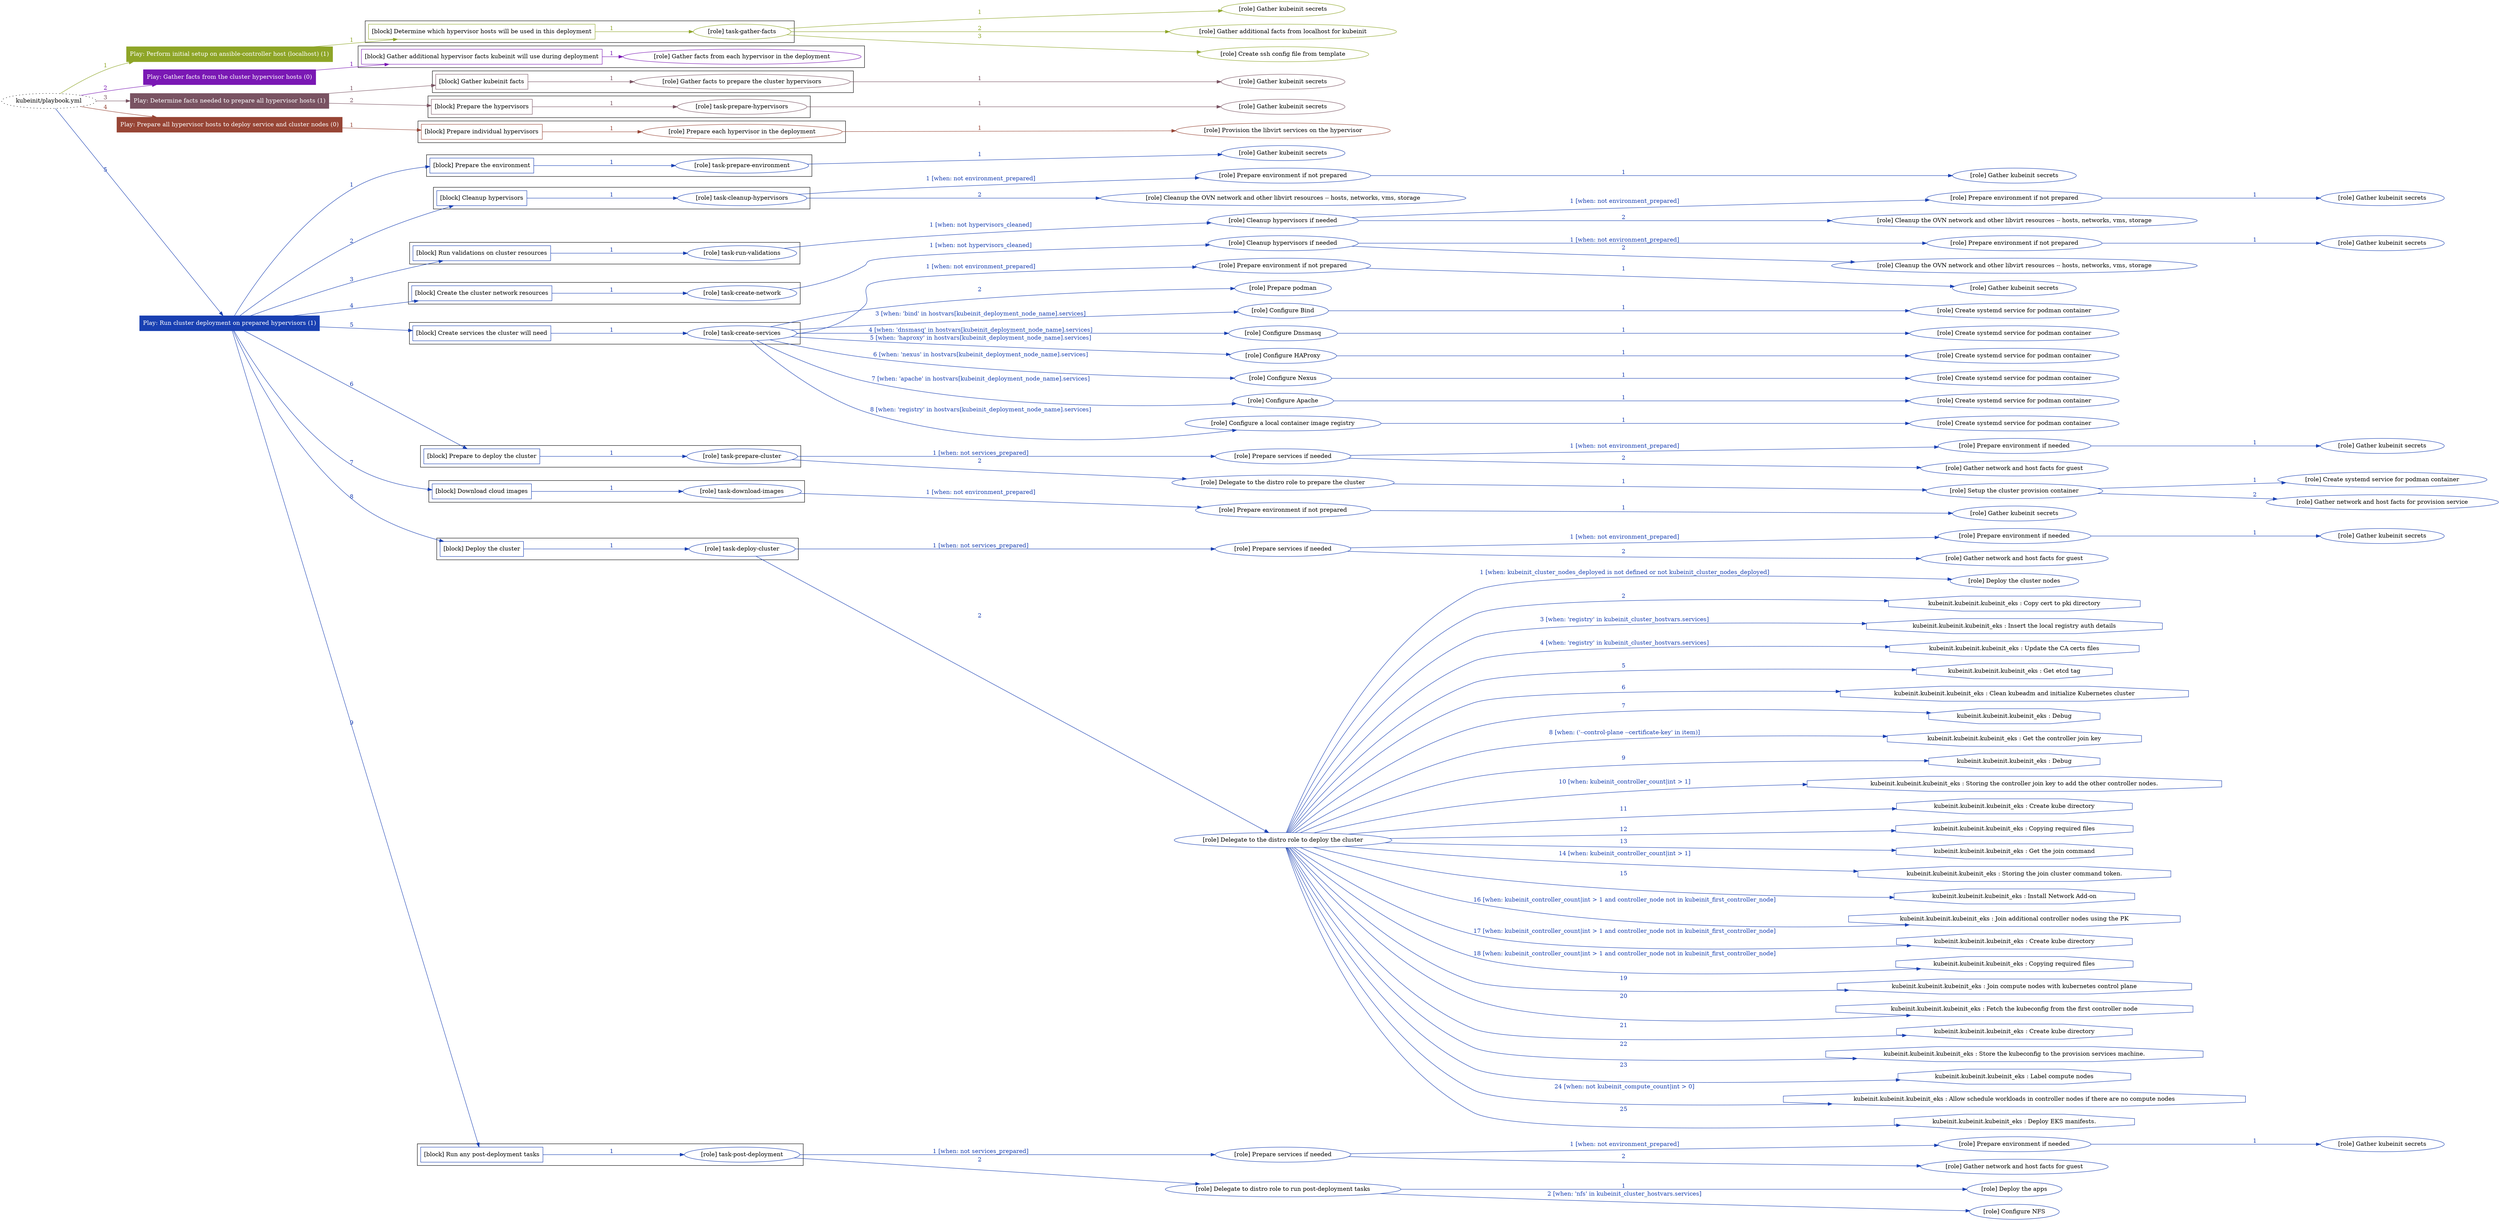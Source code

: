 digraph {
	graph [concentrate=true ordering=in rankdir=LR ratio=fill]
	edge [esep=5 sep=10]
	"kubeinit/playbook.yml" [URL="/home/runner/work/kubeinit/kubeinit/kubeinit/playbook.yml" id=playbook_29ca4cd9 style=dotted]
	play_3d5a1857 [label="Play: Perform initial setup on ansible-controller host (localhost) (1)" URL="/home/runner/work/kubeinit/kubeinit/kubeinit/playbook.yml" color="#8ea527" fontcolor="#ffffff" id=play_3d5a1857 shape=box style=filled tooltip=localhost]
	"kubeinit/playbook.yml" -> play_3d5a1857 [label="1 " color="#8ea527" fontcolor="#8ea527" id=edge_6394eebc labeltooltip="1 " tooltip="1 "]
	subgraph "Gather kubeinit secrets" {
		role_72fab502 [label="[role] Gather kubeinit secrets" URL="/home/runner/.ansible/collections/ansible_collections/kubeinit/kubeinit/roles/kubeinit_prepare/tasks/build_hypervisors_group.yml" color="#8ea527" id=role_72fab502 tooltip="Gather kubeinit secrets"]
	}
	subgraph "Gather additional facts from localhost for kubeinit" {
		role_3a3b3b31 [label="[role] Gather additional facts from localhost for kubeinit" URL="/home/runner/.ansible/collections/ansible_collections/kubeinit/kubeinit/roles/kubeinit_prepare/tasks/build_hypervisors_group.yml" color="#8ea527" id=role_3a3b3b31 tooltip="Gather additional facts from localhost for kubeinit"]
	}
	subgraph "Create ssh config file from template" {
		role_1f1757b6 [label="[role] Create ssh config file from template" URL="/home/runner/.ansible/collections/ansible_collections/kubeinit/kubeinit/roles/kubeinit_prepare/tasks/build_hypervisors_group.yml" color="#8ea527" id=role_1f1757b6 tooltip="Create ssh config file from template"]
	}
	subgraph "task-gather-facts" {
		role_aaa09e05 [label="[role] task-gather-facts" URL="/home/runner/work/kubeinit/kubeinit/kubeinit/playbook.yml" color="#8ea527" id=role_aaa09e05 tooltip="task-gather-facts"]
		role_aaa09e05 -> role_72fab502 [label="1 " color="#8ea527" fontcolor="#8ea527" id=edge_c354a0cc labeltooltip="1 " tooltip="1 "]
		role_aaa09e05 -> role_3a3b3b31 [label="2 " color="#8ea527" fontcolor="#8ea527" id=edge_5483478b labeltooltip="2 " tooltip="2 "]
		role_aaa09e05 -> role_1f1757b6 [label="3 " color="#8ea527" fontcolor="#8ea527" id=edge_717ff3f2 labeltooltip="3 " tooltip="3 "]
	}
	subgraph "Play: Perform initial setup on ansible-controller host (localhost) (1)" {
		play_3d5a1857 -> block_cd3772d8 [label=1 color="#8ea527" fontcolor="#8ea527" id=edge_b5a26d00 labeltooltip=1 tooltip=1]
		subgraph cluster_block_cd3772d8 {
			block_cd3772d8 [label="[block] Determine which hypervisor hosts will be used in this deployment" URL="/home/runner/work/kubeinit/kubeinit/kubeinit/playbook.yml" color="#8ea527" id=block_cd3772d8 labeltooltip="Determine which hypervisor hosts will be used in this deployment" shape=box tooltip="Determine which hypervisor hosts will be used in this deployment"]
			block_cd3772d8 -> role_aaa09e05 [label="1 " color="#8ea527" fontcolor="#8ea527" id=edge_0a2c9446 labeltooltip="1 " tooltip="1 "]
		}
	}
	play_4554ae35 [label="Play: Gather facts from the cluster hypervisor hosts (0)" URL="/home/runner/work/kubeinit/kubeinit/kubeinit/playbook.yml" color="#7a18b4" fontcolor="#ffffff" id=play_4554ae35 shape=box style=filled tooltip="Play: Gather facts from the cluster hypervisor hosts (0)"]
	"kubeinit/playbook.yml" -> play_4554ae35 [label="2 " color="#7a18b4" fontcolor="#7a18b4" id=edge_63669616 labeltooltip="2 " tooltip="2 "]
	subgraph "Gather facts from each hypervisor in the deployment" {
		role_29f1293f [label="[role] Gather facts from each hypervisor in the deployment" URL="/home/runner/work/kubeinit/kubeinit/kubeinit/playbook.yml" color="#7a18b4" id=role_29f1293f tooltip="Gather facts from each hypervisor in the deployment"]
	}
	subgraph "Play: Gather facts from the cluster hypervisor hosts (0)" {
		play_4554ae35 -> block_379b1a71 [label=1 color="#7a18b4" fontcolor="#7a18b4" id=edge_f9f6528d labeltooltip=1 tooltip=1]
		subgraph cluster_block_379b1a71 {
			block_379b1a71 [label="[block] Gather additional hypervisor facts kubeinit will use during deployment" URL="/home/runner/work/kubeinit/kubeinit/kubeinit/playbook.yml" color="#7a18b4" id=block_379b1a71 labeltooltip="Gather additional hypervisor facts kubeinit will use during deployment" shape=box tooltip="Gather additional hypervisor facts kubeinit will use during deployment"]
			block_379b1a71 -> role_29f1293f [label="1 " color="#7a18b4" fontcolor="#7a18b4" id=edge_10df6543 labeltooltip="1 " tooltip="1 "]
		}
	}
	play_1827e690 [label="Play: Determine facts needed to prepare all hypervisor hosts (1)" URL="/home/runner/work/kubeinit/kubeinit/kubeinit/playbook.yml" color="#795362" fontcolor="#ffffff" id=play_1827e690 shape=box style=filled tooltip=localhost]
	"kubeinit/playbook.yml" -> play_1827e690 [label="3 " color="#795362" fontcolor="#795362" id=edge_427cfd6c labeltooltip="3 " tooltip="3 "]
	subgraph "Gather kubeinit secrets" {
		role_e02d21ae [label="[role] Gather kubeinit secrets" URL="/home/runner/.ansible/collections/ansible_collections/kubeinit/kubeinit/roles/kubeinit_prepare/tasks/gather_kubeinit_facts.yml" color="#795362" id=role_e02d21ae tooltip="Gather kubeinit secrets"]
	}
	subgraph "Gather facts to prepare the cluster hypervisors" {
		role_54760cf8 [label="[role] Gather facts to prepare the cluster hypervisors" URL="/home/runner/work/kubeinit/kubeinit/kubeinit/playbook.yml" color="#795362" id=role_54760cf8 tooltip="Gather facts to prepare the cluster hypervisors"]
		role_54760cf8 -> role_e02d21ae [label="1 " color="#795362" fontcolor="#795362" id=edge_a54706fb labeltooltip="1 " tooltip="1 "]
	}
	subgraph "Gather kubeinit secrets" {
		role_6067c5c1 [label="[role] Gather kubeinit secrets" URL="/home/runner/.ansible/collections/ansible_collections/kubeinit/kubeinit/roles/kubeinit_prepare/tasks/gather_kubeinit_facts.yml" color="#795362" id=role_6067c5c1 tooltip="Gather kubeinit secrets"]
	}
	subgraph "task-prepare-hypervisors" {
		role_5fdf0e22 [label="[role] task-prepare-hypervisors" URL="/home/runner/work/kubeinit/kubeinit/kubeinit/playbook.yml" color="#795362" id=role_5fdf0e22 tooltip="task-prepare-hypervisors"]
		role_5fdf0e22 -> role_6067c5c1 [label="1 " color="#795362" fontcolor="#795362" id=edge_72318783 labeltooltip="1 " tooltip="1 "]
	}
	subgraph "Play: Determine facts needed to prepare all hypervisor hosts (1)" {
		play_1827e690 -> block_e765e6a9 [label=1 color="#795362" fontcolor="#795362" id=edge_85998053 labeltooltip=1 tooltip=1]
		subgraph cluster_block_e765e6a9 {
			block_e765e6a9 [label="[block] Gather kubeinit facts" URL="/home/runner/work/kubeinit/kubeinit/kubeinit/playbook.yml" color="#795362" id=block_e765e6a9 labeltooltip="Gather kubeinit facts" shape=box tooltip="Gather kubeinit facts"]
			block_e765e6a9 -> role_54760cf8 [label="1 " color="#795362" fontcolor="#795362" id=edge_0ad1c675 labeltooltip="1 " tooltip="1 "]
		}
		play_1827e690 -> block_63b2f033 [label=2 color="#795362" fontcolor="#795362" id=edge_dd07d2e9 labeltooltip=2 tooltip=2]
		subgraph cluster_block_63b2f033 {
			block_63b2f033 [label="[block] Prepare the hypervisors" URL="/home/runner/work/kubeinit/kubeinit/kubeinit/playbook.yml" color="#795362" id=block_63b2f033 labeltooltip="Prepare the hypervisors" shape=box tooltip="Prepare the hypervisors"]
			block_63b2f033 -> role_5fdf0e22 [label="1 " color="#795362" fontcolor="#795362" id=edge_581b76e3 labeltooltip="1 " tooltip="1 "]
		}
	}
	play_c618de69 [label="Play: Prepare all hypervisor hosts to deploy service and cluster nodes (0)" URL="/home/runner/work/kubeinit/kubeinit/kubeinit/playbook.yml" color="#974535" fontcolor="#ffffff" id=play_c618de69 shape=box style=filled tooltip="Play: Prepare all hypervisor hosts to deploy service and cluster nodes (0)"]
	"kubeinit/playbook.yml" -> play_c618de69 [label="4 " color="#974535" fontcolor="#974535" id=edge_e77ba8ce labeltooltip="4 " tooltip="4 "]
	subgraph "Provision the libvirt services on the hypervisor" {
		role_5dae4395 [label="[role] Provision the libvirt services on the hypervisor" URL="/home/runner/.ansible/collections/ansible_collections/kubeinit/kubeinit/roles/kubeinit_prepare/tasks/prepare_hypervisor.yml" color="#974535" id=role_5dae4395 tooltip="Provision the libvirt services on the hypervisor"]
	}
	subgraph "Prepare each hypervisor in the deployment" {
		role_e7e10e43 [label="[role] Prepare each hypervisor in the deployment" URL="/home/runner/work/kubeinit/kubeinit/kubeinit/playbook.yml" color="#974535" id=role_e7e10e43 tooltip="Prepare each hypervisor in the deployment"]
		role_e7e10e43 -> role_5dae4395 [label="1 " color="#974535" fontcolor="#974535" id=edge_8426caf3 labeltooltip="1 " tooltip="1 "]
	}
	subgraph "Play: Prepare all hypervisor hosts to deploy service and cluster nodes (0)" {
		play_c618de69 -> block_e85cebc0 [label=1 color="#974535" fontcolor="#974535" id=edge_2476a440 labeltooltip=1 tooltip=1]
		subgraph cluster_block_e85cebc0 {
			block_e85cebc0 [label="[block] Prepare individual hypervisors" URL="/home/runner/work/kubeinit/kubeinit/kubeinit/playbook.yml" color="#974535" id=block_e85cebc0 labeltooltip="Prepare individual hypervisors" shape=box tooltip="Prepare individual hypervisors"]
			block_e85cebc0 -> role_e7e10e43 [label="1 " color="#974535" fontcolor="#974535" id=edge_3ba0ae96 labeltooltip="1 " tooltip="1 "]
		}
	}
	play_0705a66b [label="Play: Run cluster deployment on prepared hypervisors (1)" URL="/home/runner/work/kubeinit/kubeinit/kubeinit/playbook.yml" color="#1940b2" fontcolor="#ffffff" id=play_0705a66b shape=box style=filled tooltip=localhost]
	"kubeinit/playbook.yml" -> play_0705a66b [label="5 " color="#1940b2" fontcolor="#1940b2" id=edge_bbf7c382 labeltooltip="5 " tooltip="5 "]
	subgraph "Gather kubeinit secrets" {
		role_abcb3db8 [label="[role] Gather kubeinit secrets" URL="/home/runner/.ansible/collections/ansible_collections/kubeinit/kubeinit/roles/kubeinit_prepare/tasks/gather_kubeinit_facts.yml" color="#1940b2" id=role_abcb3db8 tooltip="Gather kubeinit secrets"]
	}
	subgraph "task-prepare-environment" {
		role_6ffacb42 [label="[role] task-prepare-environment" URL="/home/runner/work/kubeinit/kubeinit/kubeinit/playbook.yml" color="#1940b2" id=role_6ffacb42 tooltip="task-prepare-environment"]
		role_6ffacb42 -> role_abcb3db8 [label="1 " color="#1940b2" fontcolor="#1940b2" id=edge_e7343723 labeltooltip="1 " tooltip="1 "]
	}
	subgraph "Gather kubeinit secrets" {
		role_d2dd2dbd [label="[role] Gather kubeinit secrets" URL="/home/runner/.ansible/collections/ansible_collections/kubeinit/kubeinit/roles/kubeinit_prepare/tasks/gather_kubeinit_facts.yml" color="#1940b2" id=role_d2dd2dbd tooltip="Gather kubeinit secrets"]
	}
	subgraph "Prepare environment if not prepared" {
		role_e0dcfa1b [label="[role] Prepare environment if not prepared" URL="/home/runner/.ansible/collections/ansible_collections/kubeinit/kubeinit/roles/kubeinit_prepare/tasks/cleanup_hypervisors.yml" color="#1940b2" id=role_e0dcfa1b tooltip="Prepare environment if not prepared"]
		role_e0dcfa1b -> role_d2dd2dbd [label="1 " color="#1940b2" fontcolor="#1940b2" id=edge_0a3af68a labeltooltip="1 " tooltip="1 "]
	}
	subgraph "Cleanup the OVN network and other libvirt resources -- hosts, networks, vms, storage" {
		role_42e24d68 [label="[role] Cleanup the OVN network and other libvirt resources -- hosts, networks, vms, storage" URL="/home/runner/.ansible/collections/ansible_collections/kubeinit/kubeinit/roles/kubeinit_prepare/tasks/cleanup_hypervisors.yml" color="#1940b2" id=role_42e24d68 tooltip="Cleanup the OVN network and other libvirt resources -- hosts, networks, vms, storage"]
	}
	subgraph "task-cleanup-hypervisors" {
		role_a91f6fc9 [label="[role] task-cleanup-hypervisors" URL="/home/runner/work/kubeinit/kubeinit/kubeinit/playbook.yml" color="#1940b2" id=role_a91f6fc9 tooltip="task-cleanup-hypervisors"]
		role_a91f6fc9 -> role_e0dcfa1b [label="1 [when: not environment_prepared]" color="#1940b2" fontcolor="#1940b2" id=edge_eb9a8198 labeltooltip="1 [when: not environment_prepared]" tooltip="1 [when: not environment_prepared]"]
		role_a91f6fc9 -> role_42e24d68 [label="2 " color="#1940b2" fontcolor="#1940b2" id=edge_1f4c3b9a labeltooltip="2 " tooltip="2 "]
	}
	subgraph "Gather kubeinit secrets" {
		role_bf1a17be [label="[role] Gather kubeinit secrets" URL="/home/runner/.ansible/collections/ansible_collections/kubeinit/kubeinit/roles/kubeinit_prepare/tasks/gather_kubeinit_facts.yml" color="#1940b2" id=role_bf1a17be tooltip="Gather kubeinit secrets"]
	}
	subgraph "Prepare environment if not prepared" {
		role_5782a5eb [label="[role] Prepare environment if not prepared" URL="/home/runner/.ansible/collections/ansible_collections/kubeinit/kubeinit/roles/kubeinit_prepare/tasks/cleanup_hypervisors.yml" color="#1940b2" id=role_5782a5eb tooltip="Prepare environment if not prepared"]
		role_5782a5eb -> role_bf1a17be [label="1 " color="#1940b2" fontcolor="#1940b2" id=edge_faa1b5e4 labeltooltip="1 " tooltip="1 "]
	}
	subgraph "Cleanup the OVN network and other libvirt resources -- hosts, networks, vms, storage" {
		role_ddae7e93 [label="[role] Cleanup the OVN network and other libvirt resources -- hosts, networks, vms, storage" URL="/home/runner/.ansible/collections/ansible_collections/kubeinit/kubeinit/roles/kubeinit_prepare/tasks/cleanup_hypervisors.yml" color="#1940b2" id=role_ddae7e93 tooltip="Cleanup the OVN network and other libvirt resources -- hosts, networks, vms, storage"]
	}
	subgraph "Cleanup hypervisors if needed" {
		role_8f67674a [label="[role] Cleanup hypervisors if needed" URL="/home/runner/.ansible/collections/ansible_collections/kubeinit/kubeinit/roles/kubeinit_validations/tasks/main.yml" color="#1940b2" id=role_8f67674a tooltip="Cleanup hypervisors if needed"]
		role_8f67674a -> role_5782a5eb [label="1 [when: not environment_prepared]" color="#1940b2" fontcolor="#1940b2" id=edge_71350270 labeltooltip="1 [when: not environment_prepared]" tooltip="1 [when: not environment_prepared]"]
		role_8f67674a -> role_ddae7e93 [label="2 " color="#1940b2" fontcolor="#1940b2" id=edge_d9a818cf labeltooltip="2 " tooltip="2 "]
	}
	subgraph "task-run-validations" {
		role_83827262 [label="[role] task-run-validations" URL="/home/runner/work/kubeinit/kubeinit/kubeinit/playbook.yml" color="#1940b2" id=role_83827262 tooltip="task-run-validations"]
		role_83827262 -> role_8f67674a [label="1 [when: not hypervisors_cleaned]" color="#1940b2" fontcolor="#1940b2" id=edge_774f24e4 labeltooltip="1 [when: not hypervisors_cleaned]" tooltip="1 [when: not hypervisors_cleaned]"]
	}
	subgraph "Gather kubeinit secrets" {
		role_91630d3d [label="[role] Gather kubeinit secrets" URL="/home/runner/.ansible/collections/ansible_collections/kubeinit/kubeinit/roles/kubeinit_prepare/tasks/gather_kubeinit_facts.yml" color="#1940b2" id=role_91630d3d tooltip="Gather kubeinit secrets"]
	}
	subgraph "Prepare environment if not prepared" {
		role_1c71edec [label="[role] Prepare environment if not prepared" URL="/home/runner/.ansible/collections/ansible_collections/kubeinit/kubeinit/roles/kubeinit_prepare/tasks/cleanup_hypervisors.yml" color="#1940b2" id=role_1c71edec tooltip="Prepare environment if not prepared"]
		role_1c71edec -> role_91630d3d [label="1 " color="#1940b2" fontcolor="#1940b2" id=edge_c1199db6 labeltooltip="1 " tooltip="1 "]
	}
	subgraph "Cleanup the OVN network and other libvirt resources -- hosts, networks, vms, storage" {
		role_92ce6604 [label="[role] Cleanup the OVN network and other libvirt resources -- hosts, networks, vms, storage" URL="/home/runner/.ansible/collections/ansible_collections/kubeinit/kubeinit/roles/kubeinit_prepare/tasks/cleanup_hypervisors.yml" color="#1940b2" id=role_92ce6604 tooltip="Cleanup the OVN network and other libvirt resources -- hosts, networks, vms, storage"]
	}
	subgraph "Cleanup hypervisors if needed" {
		role_586ebdd9 [label="[role] Cleanup hypervisors if needed" URL="/home/runner/.ansible/collections/ansible_collections/kubeinit/kubeinit/roles/kubeinit_libvirt/tasks/create_network.yml" color="#1940b2" id=role_586ebdd9 tooltip="Cleanup hypervisors if needed"]
		role_586ebdd9 -> role_1c71edec [label="1 [when: not environment_prepared]" color="#1940b2" fontcolor="#1940b2" id=edge_a561f1e5 labeltooltip="1 [when: not environment_prepared]" tooltip="1 [when: not environment_prepared]"]
		role_586ebdd9 -> role_92ce6604 [label="2 " color="#1940b2" fontcolor="#1940b2" id=edge_c472c27d labeltooltip="2 " tooltip="2 "]
	}
	subgraph "task-create-network" {
		role_ebd49ec2 [label="[role] task-create-network" URL="/home/runner/work/kubeinit/kubeinit/kubeinit/playbook.yml" color="#1940b2" id=role_ebd49ec2 tooltip="task-create-network"]
		role_ebd49ec2 -> role_586ebdd9 [label="1 [when: not hypervisors_cleaned]" color="#1940b2" fontcolor="#1940b2" id=edge_2912b774 labeltooltip="1 [when: not hypervisors_cleaned]" tooltip="1 [when: not hypervisors_cleaned]"]
	}
	subgraph "Gather kubeinit secrets" {
		role_c0da5b5c [label="[role] Gather kubeinit secrets" URL="/home/runner/.ansible/collections/ansible_collections/kubeinit/kubeinit/roles/kubeinit_prepare/tasks/gather_kubeinit_facts.yml" color="#1940b2" id=role_c0da5b5c tooltip="Gather kubeinit secrets"]
	}
	subgraph "Prepare environment if not prepared" {
		role_626e2aa3 [label="[role] Prepare environment if not prepared" URL="/home/runner/.ansible/collections/ansible_collections/kubeinit/kubeinit/roles/kubeinit_services/tasks/main.yml" color="#1940b2" id=role_626e2aa3 tooltip="Prepare environment if not prepared"]
		role_626e2aa3 -> role_c0da5b5c [label="1 " color="#1940b2" fontcolor="#1940b2" id=edge_e41402b4 labeltooltip="1 " tooltip="1 "]
	}
	subgraph "Prepare podman" {
		role_95bd23dc [label="[role] Prepare podman" URL="/home/runner/.ansible/collections/ansible_collections/kubeinit/kubeinit/roles/kubeinit_services/tasks/00_create_service_pod.yml" color="#1940b2" id=role_95bd23dc tooltip="Prepare podman"]
	}
	subgraph "Create systemd service for podman container" {
		role_f5b0c832 [label="[role] Create systemd service for podman container" URL="/home/runner/.ansible/collections/ansible_collections/kubeinit/kubeinit/roles/kubeinit_bind/tasks/main.yml" color="#1940b2" id=role_f5b0c832 tooltip="Create systemd service for podman container"]
	}
	subgraph "Configure Bind" {
		role_fc591531 [label="[role] Configure Bind" URL="/home/runner/.ansible/collections/ansible_collections/kubeinit/kubeinit/roles/kubeinit_services/tasks/start_services_containers.yml" color="#1940b2" id=role_fc591531 tooltip="Configure Bind"]
		role_fc591531 -> role_f5b0c832 [label="1 " color="#1940b2" fontcolor="#1940b2" id=edge_1a9002d6 labeltooltip="1 " tooltip="1 "]
	}
	subgraph "Create systemd service for podman container" {
		role_0e50c23f [label="[role] Create systemd service for podman container" URL="/home/runner/.ansible/collections/ansible_collections/kubeinit/kubeinit/roles/kubeinit_dnsmasq/tasks/main.yml" color="#1940b2" id=role_0e50c23f tooltip="Create systemd service for podman container"]
	}
	subgraph "Configure Dnsmasq" {
		role_01da54ac [label="[role] Configure Dnsmasq" URL="/home/runner/.ansible/collections/ansible_collections/kubeinit/kubeinit/roles/kubeinit_services/tasks/start_services_containers.yml" color="#1940b2" id=role_01da54ac tooltip="Configure Dnsmasq"]
		role_01da54ac -> role_0e50c23f [label="1 " color="#1940b2" fontcolor="#1940b2" id=edge_a12ca897 labeltooltip="1 " tooltip="1 "]
	}
	subgraph "Create systemd service for podman container" {
		role_27b9a8bd [label="[role] Create systemd service for podman container" URL="/home/runner/.ansible/collections/ansible_collections/kubeinit/kubeinit/roles/kubeinit_haproxy/tasks/main.yml" color="#1940b2" id=role_27b9a8bd tooltip="Create systemd service for podman container"]
	}
	subgraph "Configure HAProxy" {
		role_d4816d55 [label="[role] Configure HAProxy" URL="/home/runner/.ansible/collections/ansible_collections/kubeinit/kubeinit/roles/kubeinit_services/tasks/start_services_containers.yml" color="#1940b2" id=role_d4816d55 tooltip="Configure HAProxy"]
		role_d4816d55 -> role_27b9a8bd [label="1 " color="#1940b2" fontcolor="#1940b2" id=edge_32962948 labeltooltip="1 " tooltip="1 "]
	}
	subgraph "Create systemd service for podman container" {
		role_4769f84b [label="[role] Create systemd service for podman container" URL="/home/runner/.ansible/collections/ansible_collections/kubeinit/kubeinit/roles/kubeinit_nexus/tasks/main.yml" color="#1940b2" id=role_4769f84b tooltip="Create systemd service for podman container"]
	}
	subgraph "Configure Nexus" {
		role_8370f97c [label="[role] Configure Nexus" URL="/home/runner/.ansible/collections/ansible_collections/kubeinit/kubeinit/roles/kubeinit_services/tasks/start_services_containers.yml" color="#1940b2" id=role_8370f97c tooltip="Configure Nexus"]
		role_8370f97c -> role_4769f84b [label="1 " color="#1940b2" fontcolor="#1940b2" id=edge_574c71ad labeltooltip="1 " tooltip="1 "]
	}
	subgraph "Create systemd service for podman container" {
		role_ae7cb3c3 [label="[role] Create systemd service for podman container" URL="/home/runner/.ansible/collections/ansible_collections/kubeinit/kubeinit/roles/kubeinit_apache/tasks/main.yml" color="#1940b2" id=role_ae7cb3c3 tooltip="Create systemd service for podman container"]
	}
	subgraph "Configure Apache" {
		role_79cbee69 [label="[role] Configure Apache" URL="/home/runner/.ansible/collections/ansible_collections/kubeinit/kubeinit/roles/kubeinit_services/tasks/start_services_containers.yml" color="#1940b2" id=role_79cbee69 tooltip="Configure Apache"]
		role_79cbee69 -> role_ae7cb3c3 [label="1 " color="#1940b2" fontcolor="#1940b2" id=edge_9ea30af2 labeltooltip="1 " tooltip="1 "]
	}
	subgraph "Create systemd service for podman container" {
		role_15c459fc [label="[role] Create systemd service for podman container" URL="/home/runner/.ansible/collections/ansible_collections/kubeinit/kubeinit/roles/kubeinit_registry/tasks/main.yml" color="#1940b2" id=role_15c459fc tooltip="Create systemd service for podman container"]
	}
	subgraph "Configure a local container image registry" {
		role_d8ad779a [label="[role] Configure a local container image registry" URL="/home/runner/.ansible/collections/ansible_collections/kubeinit/kubeinit/roles/kubeinit_services/tasks/start_services_containers.yml" color="#1940b2" id=role_d8ad779a tooltip="Configure a local container image registry"]
		role_d8ad779a -> role_15c459fc [label="1 " color="#1940b2" fontcolor="#1940b2" id=edge_737e614f labeltooltip="1 " tooltip="1 "]
	}
	subgraph "task-create-services" {
		role_99aab061 [label="[role] task-create-services" URL="/home/runner/work/kubeinit/kubeinit/kubeinit/playbook.yml" color="#1940b2" id=role_99aab061 tooltip="task-create-services"]
		role_99aab061 -> role_626e2aa3 [label="1 [when: not environment_prepared]" color="#1940b2" fontcolor="#1940b2" id=edge_34d64139 labeltooltip="1 [when: not environment_prepared]" tooltip="1 [when: not environment_prepared]"]
		role_99aab061 -> role_95bd23dc [label="2 " color="#1940b2" fontcolor="#1940b2" id=edge_8a49b5d8 labeltooltip="2 " tooltip="2 "]
		role_99aab061 -> role_fc591531 [label="3 [when: 'bind' in hostvars[kubeinit_deployment_node_name].services]" color="#1940b2" fontcolor="#1940b2" id=edge_f5c2d1e9 labeltooltip="3 [when: 'bind' in hostvars[kubeinit_deployment_node_name].services]" tooltip="3 [when: 'bind' in hostvars[kubeinit_deployment_node_name].services]"]
		role_99aab061 -> role_01da54ac [label="4 [when: 'dnsmasq' in hostvars[kubeinit_deployment_node_name].services]" color="#1940b2" fontcolor="#1940b2" id=edge_ed4da5d1 labeltooltip="4 [when: 'dnsmasq' in hostvars[kubeinit_deployment_node_name].services]" tooltip="4 [when: 'dnsmasq' in hostvars[kubeinit_deployment_node_name].services]"]
		role_99aab061 -> role_d4816d55 [label="5 [when: 'haproxy' in hostvars[kubeinit_deployment_node_name].services]" color="#1940b2" fontcolor="#1940b2" id=edge_f3abba0c labeltooltip="5 [when: 'haproxy' in hostvars[kubeinit_deployment_node_name].services]" tooltip="5 [when: 'haproxy' in hostvars[kubeinit_deployment_node_name].services]"]
		role_99aab061 -> role_8370f97c [label="6 [when: 'nexus' in hostvars[kubeinit_deployment_node_name].services]" color="#1940b2" fontcolor="#1940b2" id=edge_29d098d3 labeltooltip="6 [when: 'nexus' in hostvars[kubeinit_deployment_node_name].services]" tooltip="6 [when: 'nexus' in hostvars[kubeinit_deployment_node_name].services]"]
		role_99aab061 -> role_79cbee69 [label="7 [when: 'apache' in hostvars[kubeinit_deployment_node_name].services]" color="#1940b2" fontcolor="#1940b2" id=edge_dea4516c labeltooltip="7 [when: 'apache' in hostvars[kubeinit_deployment_node_name].services]" tooltip="7 [when: 'apache' in hostvars[kubeinit_deployment_node_name].services]"]
		role_99aab061 -> role_d8ad779a [label="8 [when: 'registry' in hostvars[kubeinit_deployment_node_name].services]" color="#1940b2" fontcolor="#1940b2" id=edge_8b78f7eb labeltooltip="8 [when: 'registry' in hostvars[kubeinit_deployment_node_name].services]" tooltip="8 [when: 'registry' in hostvars[kubeinit_deployment_node_name].services]"]
	}
	subgraph "Gather kubeinit secrets" {
		role_42d0dcc0 [label="[role] Gather kubeinit secrets" URL="/home/runner/.ansible/collections/ansible_collections/kubeinit/kubeinit/roles/kubeinit_prepare/tasks/gather_kubeinit_facts.yml" color="#1940b2" id=role_42d0dcc0 tooltip="Gather kubeinit secrets"]
	}
	subgraph "Prepare environment if needed" {
		role_35b1059a [label="[role] Prepare environment if needed" URL="/home/runner/.ansible/collections/ansible_collections/kubeinit/kubeinit/roles/kubeinit_services/tasks/prepare_services.yml" color="#1940b2" id=role_35b1059a tooltip="Prepare environment if needed"]
		role_35b1059a -> role_42d0dcc0 [label="1 " color="#1940b2" fontcolor="#1940b2" id=edge_12753950 labeltooltip="1 " tooltip="1 "]
	}
	subgraph "Gather network and host facts for guest" {
		role_e53bc856 [label="[role] Gather network and host facts for guest" URL="/home/runner/.ansible/collections/ansible_collections/kubeinit/kubeinit/roles/kubeinit_services/tasks/prepare_services.yml" color="#1940b2" id=role_e53bc856 tooltip="Gather network and host facts for guest"]
	}
	subgraph "Prepare services if needed" {
		role_60014f62 [label="[role] Prepare services if needed" URL="/home/runner/.ansible/collections/ansible_collections/kubeinit/kubeinit/roles/kubeinit_prepare/tasks/prepare_cluster.yml" color="#1940b2" id=role_60014f62 tooltip="Prepare services if needed"]
		role_60014f62 -> role_35b1059a [label="1 [when: not environment_prepared]" color="#1940b2" fontcolor="#1940b2" id=edge_27d845dd labeltooltip="1 [when: not environment_prepared]" tooltip="1 [when: not environment_prepared]"]
		role_60014f62 -> role_e53bc856 [label="2 " color="#1940b2" fontcolor="#1940b2" id=edge_aa69aa0b labeltooltip="2 " tooltip="2 "]
	}
	subgraph "Create systemd service for podman container" {
		role_05035230 [label="[role] Create systemd service for podman container" URL="/home/runner/.ansible/collections/ansible_collections/kubeinit/kubeinit/roles/kubeinit_services/tasks/create_provision_container.yml" color="#1940b2" id=role_05035230 tooltip="Create systemd service for podman container"]
	}
	subgraph "Gather network and host facts for provision service" {
		role_507f1a7d [label="[role] Gather network and host facts for provision service" URL="/home/runner/.ansible/collections/ansible_collections/kubeinit/kubeinit/roles/kubeinit_services/tasks/create_provision_container.yml" color="#1940b2" id=role_507f1a7d tooltip="Gather network and host facts for provision service"]
	}
	subgraph "Setup the cluster provision container" {
		role_289bb30f [label="[role] Setup the cluster provision container" URL="/home/runner/.ansible/collections/ansible_collections/kubeinit/kubeinit/roles/kubeinit_eks/tasks/prepare_cluster.yml" color="#1940b2" id=role_289bb30f tooltip="Setup the cluster provision container"]
		role_289bb30f -> role_05035230 [label="1 " color="#1940b2" fontcolor="#1940b2" id=edge_1ad8a66b labeltooltip="1 " tooltip="1 "]
		role_289bb30f -> role_507f1a7d [label="2 " color="#1940b2" fontcolor="#1940b2" id=edge_461df4a2 labeltooltip="2 " tooltip="2 "]
	}
	subgraph "Delegate to the distro role to prepare the cluster" {
		role_c082a58c [label="[role] Delegate to the distro role to prepare the cluster" URL="/home/runner/.ansible/collections/ansible_collections/kubeinit/kubeinit/roles/kubeinit_prepare/tasks/prepare_cluster.yml" color="#1940b2" id=role_c082a58c tooltip="Delegate to the distro role to prepare the cluster"]
		role_c082a58c -> role_289bb30f [label="1 " color="#1940b2" fontcolor="#1940b2" id=edge_f1d40075 labeltooltip="1 " tooltip="1 "]
	}
	subgraph "task-prepare-cluster" {
		role_a7c897f1 [label="[role] task-prepare-cluster" URL="/home/runner/work/kubeinit/kubeinit/kubeinit/playbook.yml" color="#1940b2" id=role_a7c897f1 tooltip="task-prepare-cluster"]
		role_a7c897f1 -> role_60014f62 [label="1 [when: not services_prepared]" color="#1940b2" fontcolor="#1940b2" id=edge_109a8f11 labeltooltip="1 [when: not services_prepared]" tooltip="1 [when: not services_prepared]"]
		role_a7c897f1 -> role_c082a58c [label="2 " color="#1940b2" fontcolor="#1940b2" id=edge_6252b1aa labeltooltip="2 " tooltip="2 "]
	}
	subgraph "Gather kubeinit secrets" {
		role_7ad1a9a8 [label="[role] Gather kubeinit secrets" URL="/home/runner/.ansible/collections/ansible_collections/kubeinit/kubeinit/roles/kubeinit_prepare/tasks/gather_kubeinit_facts.yml" color="#1940b2" id=role_7ad1a9a8 tooltip="Gather kubeinit secrets"]
	}
	subgraph "Prepare environment if not prepared" {
		role_4a026aa8 [label="[role] Prepare environment if not prepared" URL="/home/runner/.ansible/collections/ansible_collections/kubeinit/kubeinit/roles/kubeinit_libvirt/tasks/download_cloud_images.yml" color="#1940b2" id=role_4a026aa8 tooltip="Prepare environment if not prepared"]
		role_4a026aa8 -> role_7ad1a9a8 [label="1 " color="#1940b2" fontcolor="#1940b2" id=edge_48bfab70 labeltooltip="1 " tooltip="1 "]
	}
	subgraph "task-download-images" {
		role_96da5460 [label="[role] task-download-images" URL="/home/runner/work/kubeinit/kubeinit/kubeinit/playbook.yml" color="#1940b2" id=role_96da5460 tooltip="task-download-images"]
		role_96da5460 -> role_4a026aa8 [label="1 [when: not environment_prepared]" color="#1940b2" fontcolor="#1940b2" id=edge_b0bc975b labeltooltip="1 [when: not environment_prepared]" tooltip="1 [when: not environment_prepared]"]
	}
	subgraph "Gather kubeinit secrets" {
		role_107a631c [label="[role] Gather kubeinit secrets" URL="/home/runner/.ansible/collections/ansible_collections/kubeinit/kubeinit/roles/kubeinit_prepare/tasks/gather_kubeinit_facts.yml" color="#1940b2" id=role_107a631c tooltip="Gather kubeinit secrets"]
	}
	subgraph "Prepare environment if needed" {
		role_d1313956 [label="[role] Prepare environment if needed" URL="/home/runner/.ansible/collections/ansible_collections/kubeinit/kubeinit/roles/kubeinit_services/tasks/prepare_services.yml" color="#1940b2" id=role_d1313956 tooltip="Prepare environment if needed"]
		role_d1313956 -> role_107a631c [label="1 " color="#1940b2" fontcolor="#1940b2" id=edge_100f2081 labeltooltip="1 " tooltip="1 "]
	}
	subgraph "Gather network and host facts for guest" {
		role_b3d1ba01 [label="[role] Gather network and host facts for guest" URL="/home/runner/.ansible/collections/ansible_collections/kubeinit/kubeinit/roles/kubeinit_services/tasks/prepare_services.yml" color="#1940b2" id=role_b3d1ba01 tooltip="Gather network and host facts for guest"]
	}
	subgraph "Prepare services if needed" {
		role_edcc0e1a [label="[role] Prepare services if needed" URL="/home/runner/.ansible/collections/ansible_collections/kubeinit/kubeinit/roles/kubeinit_prepare/tasks/deploy_cluster.yml" color="#1940b2" id=role_edcc0e1a tooltip="Prepare services if needed"]
		role_edcc0e1a -> role_d1313956 [label="1 [when: not environment_prepared]" color="#1940b2" fontcolor="#1940b2" id=edge_8f3d1e0c labeltooltip="1 [when: not environment_prepared]" tooltip="1 [when: not environment_prepared]"]
		role_edcc0e1a -> role_b3d1ba01 [label="2 " color="#1940b2" fontcolor="#1940b2" id=edge_37185454 labeltooltip="2 " tooltip="2 "]
	}
	subgraph "Deploy the cluster nodes" {
		role_22394e94 [label="[role] Deploy the cluster nodes" URL="/home/runner/.ansible/collections/ansible_collections/kubeinit/kubeinit/roles/kubeinit_eks/tasks/main.yml" color="#1940b2" id=role_22394e94 tooltip="Deploy the cluster nodes"]
	}
	subgraph "Delegate to the distro role to deploy the cluster" {
		role_b2ab12b4 [label="[role] Delegate to the distro role to deploy the cluster" URL="/home/runner/.ansible/collections/ansible_collections/kubeinit/kubeinit/roles/kubeinit_prepare/tasks/deploy_cluster.yml" color="#1940b2" id=role_b2ab12b4 tooltip="Delegate to the distro role to deploy the cluster"]
		role_b2ab12b4 -> role_22394e94 [label="1 [when: kubeinit_cluster_nodes_deployed is not defined or not kubeinit_cluster_nodes_deployed]" color="#1940b2" fontcolor="#1940b2" id=edge_755166a9 labeltooltip="1 [when: kubeinit_cluster_nodes_deployed is not defined or not kubeinit_cluster_nodes_deployed]" tooltip="1 [when: kubeinit_cluster_nodes_deployed is not defined or not kubeinit_cluster_nodes_deployed]"]
		task_10015b06 [label="kubeinit.kubeinit.kubeinit_eks : Copy cert to pki directory" URL="/home/runner/.ansible/collections/ansible_collections/kubeinit/kubeinit/roles/kubeinit_eks/tasks/main.yml" color="#1940b2" id=task_10015b06 shape=octagon tooltip="kubeinit.kubeinit.kubeinit_eks : Copy cert to pki directory"]
		role_b2ab12b4 -> task_10015b06 [label="2 " color="#1940b2" fontcolor="#1940b2" id=edge_9f4c980a labeltooltip="2 " tooltip="2 "]
		task_c9e59b38 [label="kubeinit.kubeinit.kubeinit_eks : Insert the local registry auth details" URL="/home/runner/.ansible/collections/ansible_collections/kubeinit/kubeinit/roles/kubeinit_eks/tasks/main.yml" color="#1940b2" id=task_c9e59b38 shape=octagon tooltip="kubeinit.kubeinit.kubeinit_eks : Insert the local registry auth details"]
		role_b2ab12b4 -> task_c9e59b38 [label="3 [when: 'registry' in kubeinit_cluster_hostvars.services]" color="#1940b2" fontcolor="#1940b2" id=edge_210cc372 labeltooltip="3 [when: 'registry' in kubeinit_cluster_hostvars.services]" tooltip="3 [when: 'registry' in kubeinit_cluster_hostvars.services]"]
		task_f4e10682 [label="kubeinit.kubeinit.kubeinit_eks : Update the CA certs files" URL="/home/runner/.ansible/collections/ansible_collections/kubeinit/kubeinit/roles/kubeinit_eks/tasks/main.yml" color="#1940b2" id=task_f4e10682 shape=octagon tooltip="kubeinit.kubeinit.kubeinit_eks : Update the CA certs files"]
		role_b2ab12b4 -> task_f4e10682 [label="4 [when: 'registry' in kubeinit_cluster_hostvars.services]" color="#1940b2" fontcolor="#1940b2" id=edge_783d4d0e labeltooltip="4 [when: 'registry' in kubeinit_cluster_hostvars.services]" tooltip="4 [when: 'registry' in kubeinit_cluster_hostvars.services]"]
		task_fb471d5f [label="kubeinit.kubeinit.kubeinit_eks : Get etcd tag" URL="/home/runner/.ansible/collections/ansible_collections/kubeinit/kubeinit/roles/kubeinit_eks/tasks/main.yml" color="#1940b2" id=task_fb471d5f shape=octagon tooltip="kubeinit.kubeinit.kubeinit_eks : Get etcd tag"]
		role_b2ab12b4 -> task_fb471d5f [label="5 " color="#1940b2" fontcolor="#1940b2" id=edge_fec108ca labeltooltip="5 " tooltip="5 "]
		task_ef5d1558 [label="kubeinit.kubeinit.kubeinit_eks : Clean kubeadm and initialize Kubernetes cluster" URL="/home/runner/.ansible/collections/ansible_collections/kubeinit/kubeinit/roles/kubeinit_eks/tasks/main.yml" color="#1940b2" id=task_ef5d1558 shape=octagon tooltip="kubeinit.kubeinit.kubeinit_eks : Clean kubeadm and initialize Kubernetes cluster"]
		role_b2ab12b4 -> task_ef5d1558 [label="6 " color="#1940b2" fontcolor="#1940b2" id=edge_94a44fe9 labeltooltip="6 " tooltip="6 "]
		task_31c1b667 [label="kubeinit.kubeinit.kubeinit_eks : Debug" URL="/home/runner/.ansible/collections/ansible_collections/kubeinit/kubeinit/roles/kubeinit_eks/tasks/main.yml" color="#1940b2" id=task_31c1b667 shape=octagon tooltip="kubeinit.kubeinit.kubeinit_eks : Debug"]
		role_b2ab12b4 -> task_31c1b667 [label="7 " color="#1940b2" fontcolor="#1940b2" id=edge_8688407a labeltooltip="7 " tooltip="7 "]
		task_744af845 [label="kubeinit.kubeinit.kubeinit_eks : Get the controller join key" URL="/home/runner/.ansible/collections/ansible_collections/kubeinit/kubeinit/roles/kubeinit_eks/tasks/main.yml" color="#1940b2" id=task_744af845 shape=octagon tooltip="kubeinit.kubeinit.kubeinit_eks : Get the controller join key"]
		role_b2ab12b4 -> task_744af845 [label="8 [when: ('--control-plane --certificate-key' in item)]" color="#1940b2" fontcolor="#1940b2" id=edge_42020dc4 labeltooltip="8 [when: ('--control-plane --certificate-key' in item)]" tooltip="8 [when: ('--control-plane --certificate-key' in item)]"]
		task_a19b87e8 [label="kubeinit.kubeinit.kubeinit_eks : Debug" URL="/home/runner/.ansible/collections/ansible_collections/kubeinit/kubeinit/roles/kubeinit_eks/tasks/main.yml" color="#1940b2" id=task_a19b87e8 shape=octagon tooltip="kubeinit.kubeinit.kubeinit_eks : Debug"]
		role_b2ab12b4 -> task_a19b87e8 [label="9 " color="#1940b2" fontcolor="#1940b2" id=edge_9eb7e8e4 labeltooltip="9 " tooltip="9 "]
		task_39a2bbfd [label="kubeinit.kubeinit.kubeinit_eks : Storing the controller join key to add the other controller nodes." URL="/home/runner/.ansible/collections/ansible_collections/kubeinit/kubeinit/roles/kubeinit_eks/tasks/main.yml" color="#1940b2" id=task_39a2bbfd shape=octagon tooltip="kubeinit.kubeinit.kubeinit_eks : Storing the controller join key to add the other controller nodes."]
		role_b2ab12b4 -> task_39a2bbfd [label="10 [when: kubeinit_controller_count|int > 1]" color="#1940b2" fontcolor="#1940b2" id=edge_91064108 labeltooltip="10 [when: kubeinit_controller_count|int > 1]" tooltip="10 [when: kubeinit_controller_count|int > 1]"]
		task_119eab94 [label="kubeinit.kubeinit.kubeinit_eks : Create kube directory" URL="/home/runner/.ansible/collections/ansible_collections/kubeinit/kubeinit/roles/kubeinit_eks/tasks/main.yml" color="#1940b2" id=task_119eab94 shape=octagon tooltip="kubeinit.kubeinit.kubeinit_eks : Create kube directory"]
		role_b2ab12b4 -> task_119eab94 [label="11 " color="#1940b2" fontcolor="#1940b2" id=edge_a11b0b7c labeltooltip="11 " tooltip="11 "]
		task_37fd6fed [label="kubeinit.kubeinit.kubeinit_eks : Copying required files" URL="/home/runner/.ansible/collections/ansible_collections/kubeinit/kubeinit/roles/kubeinit_eks/tasks/main.yml" color="#1940b2" id=task_37fd6fed shape=octagon tooltip="kubeinit.kubeinit.kubeinit_eks : Copying required files"]
		role_b2ab12b4 -> task_37fd6fed [label="12 " color="#1940b2" fontcolor="#1940b2" id=edge_1f97e653 labeltooltip="12 " tooltip="12 "]
		task_5a5ff564 [label="kubeinit.kubeinit.kubeinit_eks : Get the join command" URL="/home/runner/.ansible/collections/ansible_collections/kubeinit/kubeinit/roles/kubeinit_eks/tasks/main.yml" color="#1940b2" id=task_5a5ff564 shape=octagon tooltip="kubeinit.kubeinit.kubeinit_eks : Get the join command"]
		role_b2ab12b4 -> task_5a5ff564 [label="13 " color="#1940b2" fontcolor="#1940b2" id=edge_d93b7e68 labeltooltip="13 " tooltip="13 "]
		task_648d1b33 [label="kubeinit.kubeinit.kubeinit_eks : Storing the join cluster command token." URL="/home/runner/.ansible/collections/ansible_collections/kubeinit/kubeinit/roles/kubeinit_eks/tasks/main.yml" color="#1940b2" id=task_648d1b33 shape=octagon tooltip="kubeinit.kubeinit.kubeinit_eks : Storing the join cluster command token."]
		role_b2ab12b4 -> task_648d1b33 [label="14 [when: kubeinit_controller_count|int > 1]" color="#1940b2" fontcolor="#1940b2" id=edge_b25482a3 labeltooltip="14 [when: kubeinit_controller_count|int > 1]" tooltip="14 [when: kubeinit_controller_count|int > 1]"]
		task_15db6526 [label="kubeinit.kubeinit.kubeinit_eks : Install Network Add-on" URL="/home/runner/.ansible/collections/ansible_collections/kubeinit/kubeinit/roles/kubeinit_eks/tasks/main.yml" color="#1940b2" id=task_15db6526 shape=octagon tooltip="kubeinit.kubeinit.kubeinit_eks : Install Network Add-on"]
		role_b2ab12b4 -> task_15db6526 [label="15 " color="#1940b2" fontcolor="#1940b2" id=edge_ee8732db labeltooltip="15 " tooltip="15 "]
		task_aa11f9dd [label="kubeinit.kubeinit.kubeinit_eks : Join additional controller nodes using the PK" URL="/home/runner/.ansible/collections/ansible_collections/kubeinit/kubeinit/roles/kubeinit_eks/tasks/main.yml" color="#1940b2" id=task_aa11f9dd shape=octagon tooltip="kubeinit.kubeinit.kubeinit_eks : Join additional controller nodes using the PK"]
		role_b2ab12b4 -> task_aa11f9dd [label="16 [when: kubeinit_controller_count|int > 1 and controller_node not in kubeinit_first_controller_node]" color="#1940b2" fontcolor="#1940b2" id=edge_385dc031 labeltooltip="16 [when: kubeinit_controller_count|int > 1 and controller_node not in kubeinit_first_controller_node]" tooltip="16 [when: kubeinit_controller_count|int > 1 and controller_node not in kubeinit_first_controller_node]"]
		task_cfef5e14 [label="kubeinit.kubeinit.kubeinit_eks : Create kube directory" URL="/home/runner/.ansible/collections/ansible_collections/kubeinit/kubeinit/roles/kubeinit_eks/tasks/main.yml" color="#1940b2" id=task_cfef5e14 shape=octagon tooltip="kubeinit.kubeinit.kubeinit_eks : Create kube directory"]
		role_b2ab12b4 -> task_cfef5e14 [label="17 [when: kubeinit_controller_count|int > 1 and controller_node not in kubeinit_first_controller_node]" color="#1940b2" fontcolor="#1940b2" id=edge_14e2afc9 labeltooltip="17 [when: kubeinit_controller_count|int > 1 and controller_node not in kubeinit_first_controller_node]" tooltip="17 [when: kubeinit_controller_count|int > 1 and controller_node not in kubeinit_first_controller_node]"]
		task_4ece6303 [label="kubeinit.kubeinit.kubeinit_eks : Copying required files" URL="/home/runner/.ansible/collections/ansible_collections/kubeinit/kubeinit/roles/kubeinit_eks/tasks/main.yml" color="#1940b2" id=task_4ece6303 shape=octagon tooltip="kubeinit.kubeinit.kubeinit_eks : Copying required files"]
		role_b2ab12b4 -> task_4ece6303 [label="18 [when: kubeinit_controller_count|int > 1 and controller_node not in kubeinit_first_controller_node]" color="#1940b2" fontcolor="#1940b2" id=edge_d969c9e8 labeltooltip="18 [when: kubeinit_controller_count|int > 1 and controller_node not in kubeinit_first_controller_node]" tooltip="18 [when: kubeinit_controller_count|int > 1 and controller_node not in kubeinit_first_controller_node]"]
		task_7e93a9cd [label="kubeinit.kubeinit.kubeinit_eks : Join compute nodes with kubernetes control plane" URL="/home/runner/.ansible/collections/ansible_collections/kubeinit/kubeinit/roles/kubeinit_eks/tasks/main.yml" color="#1940b2" id=task_7e93a9cd shape=octagon tooltip="kubeinit.kubeinit.kubeinit_eks : Join compute nodes with kubernetes control plane"]
		role_b2ab12b4 -> task_7e93a9cd [label="19 " color="#1940b2" fontcolor="#1940b2" id=edge_b3c137ad labeltooltip="19 " tooltip="19 "]
		task_c2bad58b [label="kubeinit.kubeinit.kubeinit_eks : Fetch the kubeconfig from the first controller node" URL="/home/runner/.ansible/collections/ansible_collections/kubeinit/kubeinit/roles/kubeinit_eks/tasks/main.yml" color="#1940b2" id=task_c2bad58b shape=octagon tooltip="kubeinit.kubeinit.kubeinit_eks : Fetch the kubeconfig from the first controller node"]
		role_b2ab12b4 -> task_c2bad58b [label="20 " color="#1940b2" fontcolor="#1940b2" id=edge_fae5a6ef labeltooltip="20 " tooltip="20 "]
		task_c9d87cbf [label="kubeinit.kubeinit.kubeinit_eks : Create kube directory" URL="/home/runner/.ansible/collections/ansible_collections/kubeinit/kubeinit/roles/kubeinit_eks/tasks/main.yml" color="#1940b2" id=task_c9d87cbf shape=octagon tooltip="kubeinit.kubeinit.kubeinit_eks : Create kube directory"]
		role_b2ab12b4 -> task_c9d87cbf [label="21 " color="#1940b2" fontcolor="#1940b2" id=edge_e1ab88a8 labeltooltip="21 " tooltip="21 "]
		task_7789cc75 [label="kubeinit.kubeinit.kubeinit_eks : Store the kubeconfig to the provision services machine." URL="/home/runner/.ansible/collections/ansible_collections/kubeinit/kubeinit/roles/kubeinit_eks/tasks/main.yml" color="#1940b2" id=task_7789cc75 shape=octagon tooltip="kubeinit.kubeinit.kubeinit_eks : Store the kubeconfig to the provision services machine."]
		role_b2ab12b4 -> task_7789cc75 [label="22 " color="#1940b2" fontcolor="#1940b2" id=edge_8cc7fdf5 labeltooltip="22 " tooltip="22 "]
		task_a273b899 [label="kubeinit.kubeinit.kubeinit_eks : Label compute nodes" URL="/home/runner/.ansible/collections/ansible_collections/kubeinit/kubeinit/roles/kubeinit_eks/tasks/main.yml" color="#1940b2" id=task_a273b899 shape=octagon tooltip="kubeinit.kubeinit.kubeinit_eks : Label compute nodes"]
		role_b2ab12b4 -> task_a273b899 [label="23 " color="#1940b2" fontcolor="#1940b2" id=edge_5036ab05 labeltooltip="23 " tooltip="23 "]
		task_1d281a5e [label="kubeinit.kubeinit.kubeinit_eks : Allow schedule workloads in controller nodes if there are no compute nodes" URL="/home/runner/.ansible/collections/ansible_collections/kubeinit/kubeinit/roles/kubeinit_eks/tasks/main.yml" color="#1940b2" id=task_1d281a5e shape=octagon tooltip="kubeinit.kubeinit.kubeinit_eks : Allow schedule workloads in controller nodes if there are no compute nodes"]
		role_b2ab12b4 -> task_1d281a5e [label="24 [when: not kubeinit_compute_count|int > 0]" color="#1940b2" fontcolor="#1940b2" id=edge_47e1350d labeltooltip="24 [when: not kubeinit_compute_count|int > 0]" tooltip="24 [when: not kubeinit_compute_count|int > 0]"]
		task_4e563cdf [label="kubeinit.kubeinit.kubeinit_eks : Deploy EKS manifests." URL="/home/runner/.ansible/collections/ansible_collections/kubeinit/kubeinit/roles/kubeinit_eks/tasks/main.yml" color="#1940b2" id=task_4e563cdf shape=octagon tooltip="kubeinit.kubeinit.kubeinit_eks : Deploy EKS manifests."]
		role_b2ab12b4 -> task_4e563cdf [label="25 " color="#1940b2" fontcolor="#1940b2" id=edge_f26ee2d8 labeltooltip="25 " tooltip="25 "]
	}
	subgraph "task-deploy-cluster" {
		role_96d61ef5 [label="[role] task-deploy-cluster" URL="/home/runner/work/kubeinit/kubeinit/kubeinit/playbook.yml" color="#1940b2" id=role_96d61ef5 tooltip="task-deploy-cluster"]
		role_96d61ef5 -> role_edcc0e1a [label="1 [when: not services_prepared]" color="#1940b2" fontcolor="#1940b2" id=edge_d68c51e8 labeltooltip="1 [when: not services_prepared]" tooltip="1 [when: not services_prepared]"]
		role_96d61ef5 -> role_b2ab12b4 [label="2 " color="#1940b2" fontcolor="#1940b2" id=edge_4e081a55 labeltooltip="2 " tooltip="2 "]
	}
	subgraph "Gather kubeinit secrets" {
		role_d9630266 [label="[role] Gather kubeinit secrets" URL="/home/runner/.ansible/collections/ansible_collections/kubeinit/kubeinit/roles/kubeinit_prepare/tasks/gather_kubeinit_facts.yml" color="#1940b2" id=role_d9630266 tooltip="Gather kubeinit secrets"]
	}
	subgraph "Prepare environment if needed" {
		role_6b352482 [label="[role] Prepare environment if needed" URL="/home/runner/.ansible/collections/ansible_collections/kubeinit/kubeinit/roles/kubeinit_services/tasks/prepare_services.yml" color="#1940b2" id=role_6b352482 tooltip="Prepare environment if needed"]
		role_6b352482 -> role_d9630266 [label="1 " color="#1940b2" fontcolor="#1940b2" id=edge_bf09e2e3 labeltooltip="1 " tooltip="1 "]
	}
	subgraph "Gather network and host facts for guest" {
		role_11602825 [label="[role] Gather network and host facts for guest" URL="/home/runner/.ansible/collections/ansible_collections/kubeinit/kubeinit/roles/kubeinit_services/tasks/prepare_services.yml" color="#1940b2" id=role_11602825 tooltip="Gather network and host facts for guest"]
	}
	subgraph "Prepare services if needed" {
		role_f2ec52d9 [label="[role] Prepare services if needed" URL="/home/runner/.ansible/collections/ansible_collections/kubeinit/kubeinit/roles/kubeinit_prepare/tasks/post_deployment.yml" color="#1940b2" id=role_f2ec52d9 tooltip="Prepare services if needed"]
		role_f2ec52d9 -> role_6b352482 [label="1 [when: not environment_prepared]" color="#1940b2" fontcolor="#1940b2" id=edge_d807b2f5 labeltooltip="1 [when: not environment_prepared]" tooltip="1 [when: not environment_prepared]"]
		role_f2ec52d9 -> role_11602825 [label="2 " color="#1940b2" fontcolor="#1940b2" id=edge_3b23fd77 labeltooltip="2 " tooltip="2 "]
	}
	subgraph "Deploy the apps" {
		role_c4e182b7 [label="[role] Deploy the apps" URL="/home/runner/.ansible/collections/ansible_collections/kubeinit/kubeinit/roles/kubeinit_eks/tasks/post_deployment_tasks.yml" color="#1940b2" id=role_c4e182b7 tooltip="Deploy the apps"]
	}
	subgraph "Configure NFS" {
		role_ec3eda15 [label="[role] Configure NFS" URL="/home/runner/.ansible/collections/ansible_collections/kubeinit/kubeinit/roles/kubeinit_eks/tasks/post_deployment_tasks.yml" color="#1940b2" id=role_ec3eda15 tooltip="Configure NFS"]
	}
	subgraph "Delegate to distro role to run post-deployment tasks" {
		role_ea3b8ffc [label="[role] Delegate to distro role to run post-deployment tasks" URL="/home/runner/.ansible/collections/ansible_collections/kubeinit/kubeinit/roles/kubeinit_prepare/tasks/post_deployment.yml" color="#1940b2" id=role_ea3b8ffc tooltip="Delegate to distro role to run post-deployment tasks"]
		role_ea3b8ffc -> role_c4e182b7 [label="1 " color="#1940b2" fontcolor="#1940b2" id=edge_c9e87c29 labeltooltip="1 " tooltip="1 "]
		role_ea3b8ffc -> role_ec3eda15 [label="2 [when: 'nfs' in kubeinit_cluster_hostvars.services]" color="#1940b2" fontcolor="#1940b2" id=edge_a9933bad labeltooltip="2 [when: 'nfs' in kubeinit_cluster_hostvars.services]" tooltip="2 [when: 'nfs' in kubeinit_cluster_hostvars.services]"]
	}
	subgraph "task-post-deployment" {
		role_f780e9aa [label="[role] task-post-deployment" URL="/home/runner/work/kubeinit/kubeinit/kubeinit/playbook.yml" color="#1940b2" id=role_f780e9aa tooltip="task-post-deployment"]
		role_f780e9aa -> role_f2ec52d9 [label="1 [when: not services_prepared]" color="#1940b2" fontcolor="#1940b2" id=edge_4b32c85c labeltooltip="1 [when: not services_prepared]" tooltip="1 [when: not services_prepared]"]
		role_f780e9aa -> role_ea3b8ffc [label="2 " color="#1940b2" fontcolor="#1940b2" id=edge_8a93a254 labeltooltip="2 " tooltip="2 "]
	}
	subgraph "Play: Run cluster deployment on prepared hypervisors (1)" {
		play_0705a66b -> block_af90c7b4 [label=1 color="#1940b2" fontcolor="#1940b2" id=edge_a689fdfd labeltooltip=1 tooltip=1]
		subgraph cluster_block_af90c7b4 {
			block_af90c7b4 [label="[block] Prepare the environment" URL="/home/runner/work/kubeinit/kubeinit/kubeinit/playbook.yml" color="#1940b2" id=block_af90c7b4 labeltooltip="Prepare the environment" shape=box tooltip="Prepare the environment"]
			block_af90c7b4 -> role_6ffacb42 [label="1 " color="#1940b2" fontcolor="#1940b2" id=edge_0cf04589 labeltooltip="1 " tooltip="1 "]
		}
		play_0705a66b -> block_ca378428 [label=2 color="#1940b2" fontcolor="#1940b2" id=edge_de8093f0 labeltooltip=2 tooltip=2]
		subgraph cluster_block_ca378428 {
			block_ca378428 [label="[block] Cleanup hypervisors" URL="/home/runner/work/kubeinit/kubeinit/kubeinit/playbook.yml" color="#1940b2" id=block_ca378428 labeltooltip="Cleanup hypervisors" shape=box tooltip="Cleanup hypervisors"]
			block_ca378428 -> role_a91f6fc9 [label="1 " color="#1940b2" fontcolor="#1940b2" id=edge_c7aabb5c labeltooltip="1 " tooltip="1 "]
		}
		play_0705a66b -> block_596d8360 [label=3 color="#1940b2" fontcolor="#1940b2" id=edge_40dd9942 labeltooltip=3 tooltip=3]
		subgraph cluster_block_596d8360 {
			block_596d8360 [label="[block] Run validations on cluster resources" URL="/home/runner/work/kubeinit/kubeinit/kubeinit/playbook.yml" color="#1940b2" id=block_596d8360 labeltooltip="Run validations on cluster resources" shape=box tooltip="Run validations on cluster resources"]
			block_596d8360 -> role_83827262 [label="1 " color="#1940b2" fontcolor="#1940b2" id=edge_d4acc6c5 labeltooltip="1 " tooltip="1 "]
		}
		play_0705a66b -> block_29988098 [label=4 color="#1940b2" fontcolor="#1940b2" id=edge_f8ba834e labeltooltip=4 tooltip=4]
		subgraph cluster_block_29988098 {
			block_29988098 [label="[block] Create the cluster network resources" URL="/home/runner/work/kubeinit/kubeinit/kubeinit/playbook.yml" color="#1940b2" id=block_29988098 labeltooltip="Create the cluster network resources" shape=box tooltip="Create the cluster network resources"]
			block_29988098 -> role_ebd49ec2 [label="1 " color="#1940b2" fontcolor="#1940b2" id=edge_5096d257 labeltooltip="1 " tooltip="1 "]
		}
		play_0705a66b -> block_6234d69c [label=5 color="#1940b2" fontcolor="#1940b2" id=edge_9681ddf3 labeltooltip=5 tooltip=5]
		subgraph cluster_block_6234d69c {
			block_6234d69c [label="[block] Create services the cluster will need" URL="/home/runner/work/kubeinit/kubeinit/kubeinit/playbook.yml" color="#1940b2" id=block_6234d69c labeltooltip="Create services the cluster will need" shape=box tooltip="Create services the cluster will need"]
			block_6234d69c -> role_99aab061 [label="1 " color="#1940b2" fontcolor="#1940b2" id=edge_5bf790be labeltooltip="1 " tooltip="1 "]
		}
		play_0705a66b -> block_37d5caab [label=6 color="#1940b2" fontcolor="#1940b2" id=edge_f4e19bac labeltooltip=6 tooltip=6]
		subgraph cluster_block_37d5caab {
			block_37d5caab [label="[block] Prepare to deploy the cluster" URL="/home/runner/work/kubeinit/kubeinit/kubeinit/playbook.yml" color="#1940b2" id=block_37d5caab labeltooltip="Prepare to deploy the cluster" shape=box tooltip="Prepare to deploy the cluster"]
			block_37d5caab -> role_a7c897f1 [label="1 " color="#1940b2" fontcolor="#1940b2" id=edge_fa972b8d labeltooltip="1 " tooltip="1 "]
		}
		play_0705a66b -> block_69b7cdce [label=7 color="#1940b2" fontcolor="#1940b2" id=edge_663edd93 labeltooltip=7 tooltip=7]
		subgraph cluster_block_69b7cdce {
			block_69b7cdce [label="[block] Download cloud images" URL="/home/runner/work/kubeinit/kubeinit/kubeinit/playbook.yml" color="#1940b2" id=block_69b7cdce labeltooltip="Download cloud images" shape=box tooltip="Download cloud images"]
			block_69b7cdce -> role_96da5460 [label="1 " color="#1940b2" fontcolor="#1940b2" id=edge_04d54a5f labeltooltip="1 " tooltip="1 "]
		}
		play_0705a66b -> block_e4c69649 [label=8 color="#1940b2" fontcolor="#1940b2" id=edge_cfe176ee labeltooltip=8 tooltip=8]
		subgraph cluster_block_e4c69649 {
			block_e4c69649 [label="[block] Deploy the cluster" URL="/home/runner/work/kubeinit/kubeinit/kubeinit/playbook.yml" color="#1940b2" id=block_e4c69649 labeltooltip="Deploy the cluster" shape=box tooltip="Deploy the cluster"]
			block_e4c69649 -> role_96d61ef5 [label="1 " color="#1940b2" fontcolor="#1940b2" id=edge_41cbbf5d labeltooltip="1 " tooltip="1 "]
		}
		play_0705a66b -> block_50914cda [label=9 color="#1940b2" fontcolor="#1940b2" id=edge_955faeb6 labeltooltip=9 tooltip=9]
		subgraph cluster_block_50914cda {
			block_50914cda [label="[block] Run any post-deployment tasks" URL="/home/runner/work/kubeinit/kubeinit/kubeinit/playbook.yml" color="#1940b2" id=block_50914cda labeltooltip="Run any post-deployment tasks" shape=box tooltip="Run any post-deployment tasks"]
			block_50914cda -> role_f780e9aa [label="1 " color="#1940b2" fontcolor="#1940b2" id=edge_090a8e20 labeltooltip="1 " tooltip="1 "]
		}
	}
}
